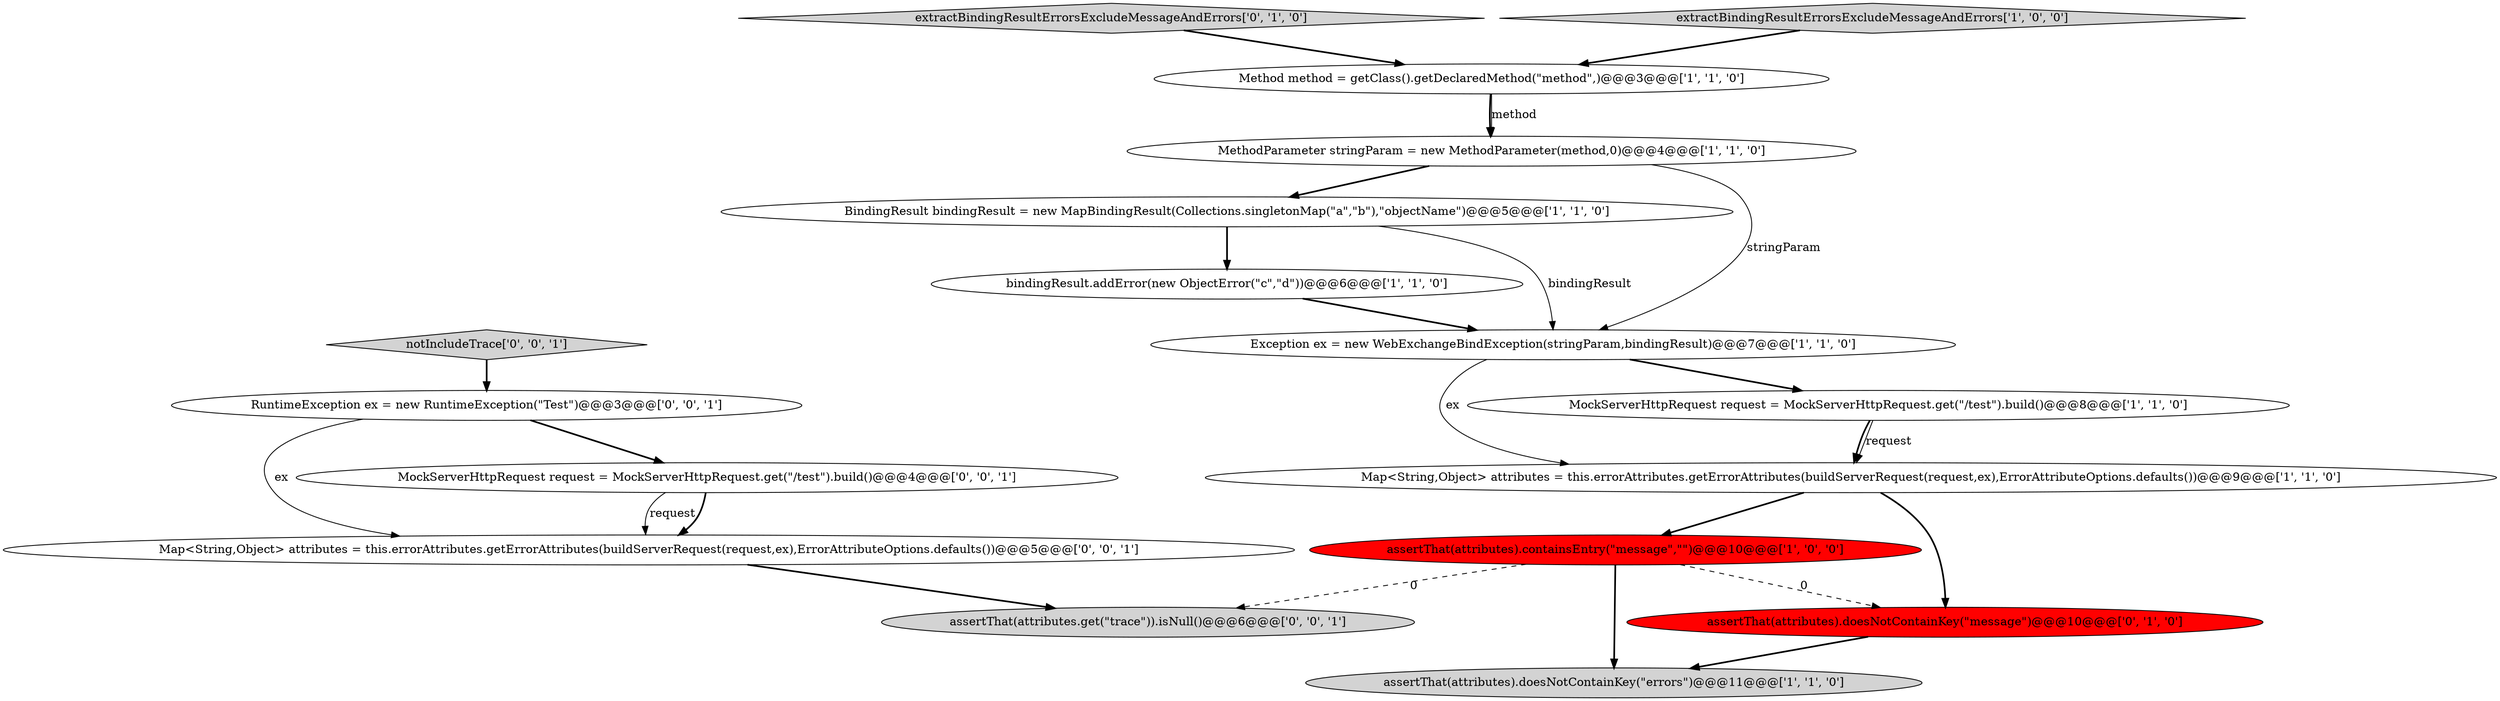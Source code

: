 digraph {
0 [style = filled, label = "Map<String,Object> attributes = this.errorAttributes.getErrorAttributes(buildServerRequest(request,ex),ErrorAttributeOptions.defaults())@@@9@@@['1', '1', '0']", fillcolor = white, shape = ellipse image = "AAA0AAABBB1BBB"];
10 [style = filled, label = "extractBindingResultErrorsExcludeMessageAndErrors['0', '1', '0']", fillcolor = lightgray, shape = diamond image = "AAA0AAABBB2BBB"];
7 [style = filled, label = "Method method = getClass().getDeclaredMethod(\"method\",)@@@3@@@['1', '1', '0']", fillcolor = white, shape = ellipse image = "AAA0AAABBB1BBB"];
12 [style = filled, label = "Map<String,Object> attributes = this.errorAttributes.getErrorAttributes(buildServerRequest(request,ex),ErrorAttributeOptions.defaults())@@@5@@@['0', '0', '1']", fillcolor = white, shape = ellipse image = "AAA0AAABBB3BBB"];
4 [style = filled, label = "bindingResult.addError(new ObjectError(\"c\",\"d\"))@@@6@@@['1', '1', '0']", fillcolor = white, shape = ellipse image = "AAA0AAABBB1BBB"];
6 [style = filled, label = "BindingResult bindingResult = new MapBindingResult(Collections.singletonMap(\"a\",\"b\"),\"objectName\")@@@5@@@['1', '1', '0']", fillcolor = white, shape = ellipse image = "AAA0AAABBB1BBB"];
2 [style = filled, label = "extractBindingResultErrorsExcludeMessageAndErrors['1', '0', '0']", fillcolor = lightgray, shape = diamond image = "AAA0AAABBB1BBB"];
8 [style = filled, label = "MockServerHttpRequest request = MockServerHttpRequest.get(\"/test\").build()@@@8@@@['1', '1', '0']", fillcolor = white, shape = ellipse image = "AAA0AAABBB1BBB"];
1 [style = filled, label = "assertThat(attributes).doesNotContainKey(\"errors\")@@@11@@@['1', '1', '0']", fillcolor = lightgray, shape = ellipse image = "AAA0AAABBB1BBB"];
5 [style = filled, label = "assertThat(attributes).containsEntry(\"message\",\"\")@@@10@@@['1', '0', '0']", fillcolor = red, shape = ellipse image = "AAA1AAABBB1BBB"];
9 [style = filled, label = "Exception ex = new WebExchangeBindException(stringParam,bindingResult)@@@7@@@['1', '1', '0']", fillcolor = white, shape = ellipse image = "AAA0AAABBB1BBB"];
11 [style = filled, label = "assertThat(attributes).doesNotContainKey(\"message\")@@@10@@@['0', '1', '0']", fillcolor = red, shape = ellipse image = "AAA1AAABBB2BBB"];
14 [style = filled, label = "MockServerHttpRequest request = MockServerHttpRequest.get(\"/test\").build()@@@4@@@['0', '0', '1']", fillcolor = white, shape = ellipse image = "AAA0AAABBB3BBB"];
3 [style = filled, label = "MethodParameter stringParam = new MethodParameter(method,0)@@@4@@@['1', '1', '0']", fillcolor = white, shape = ellipse image = "AAA0AAABBB1BBB"];
15 [style = filled, label = "notIncludeTrace['0', '0', '1']", fillcolor = lightgray, shape = diamond image = "AAA0AAABBB3BBB"];
16 [style = filled, label = "RuntimeException ex = new RuntimeException(\"Test\")@@@3@@@['0', '0', '1']", fillcolor = white, shape = ellipse image = "AAA0AAABBB3BBB"];
13 [style = filled, label = "assertThat(attributes.get(\"trace\")).isNull()@@@6@@@['0', '0', '1']", fillcolor = lightgray, shape = ellipse image = "AAA0AAABBB3BBB"];
5->13 [style = dashed, label="0"];
4->9 [style = bold, label=""];
11->1 [style = bold, label=""];
14->12 [style = solid, label="request"];
0->11 [style = bold, label=""];
3->6 [style = bold, label=""];
9->8 [style = bold, label=""];
15->16 [style = bold, label=""];
10->7 [style = bold, label=""];
7->3 [style = bold, label=""];
7->3 [style = solid, label="method"];
6->9 [style = solid, label="bindingResult"];
8->0 [style = bold, label=""];
12->13 [style = bold, label=""];
6->4 [style = bold, label=""];
5->1 [style = bold, label=""];
8->0 [style = solid, label="request"];
5->11 [style = dashed, label="0"];
9->0 [style = solid, label="ex"];
14->12 [style = bold, label=""];
16->14 [style = bold, label=""];
16->12 [style = solid, label="ex"];
2->7 [style = bold, label=""];
3->9 [style = solid, label="stringParam"];
0->5 [style = bold, label=""];
}
